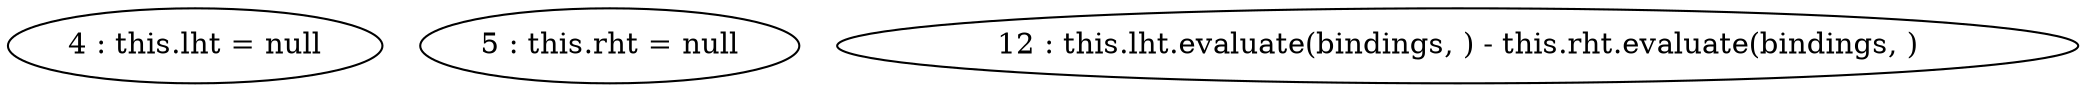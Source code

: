 digraph G {
"4 : this.lht = null"
"5 : this.rht = null"
"12 : this.lht.evaluate(bindings, ) - this.rht.evaluate(bindings, )"
}